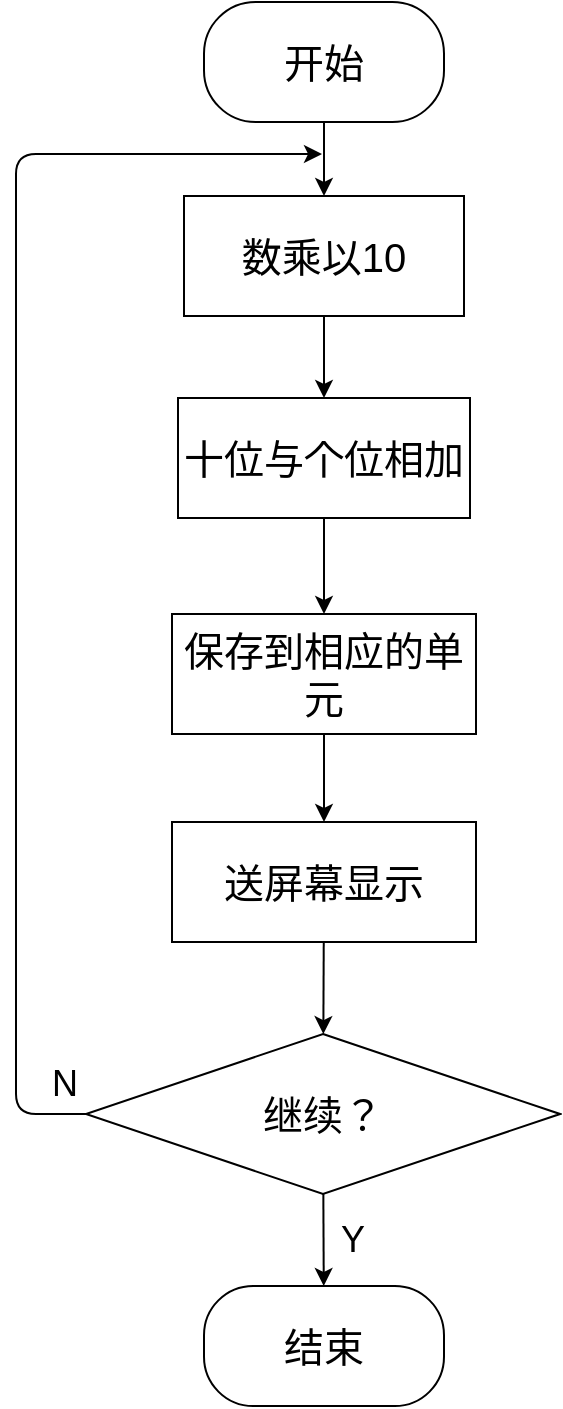 <mxfile version="13.1.3">
    <diagram id="6hGFLwfOUW9BJ-s0fimq" name="Page-1">
        <mxGraphModel dx="981" dy="905" grid="0" gridSize="10" guides="1" tooltips="1" connect="1" arrows="1" fold="1" page="1" pageScale="1" pageWidth="827" pageHeight="1169" background="#ffffff" math="0" shadow="0">
            <root>
                <mxCell id="0"/>
                <mxCell id="1" parent="0"/>
                <mxCell id="79" value="" style="edgeStyle=none;orthogonalLoop=1;jettySize=auto;html=1;strokeColor=#000000;fontColor=#000000;" edge="1" parent="1" source="71" target="76">
                    <mxGeometry relative="1" as="geometry"/>
                </mxCell>
                <mxCell id="71" value="&lt;font color=&quot;#000000&quot; style=&quot;font-size: 20px&quot;&gt;开始&lt;/font&gt;" style="rounded=1;whiteSpace=wrap;html=1;strokeColor=#000000;fillColor=none;arcSize=43;" vertex="1" parent="1">
                    <mxGeometry x="354" y="29" width="120" height="60" as="geometry"/>
                </mxCell>
                <mxCell id="81" value="" style="edgeStyle=none;orthogonalLoop=1;jettySize=auto;html=1;strokeColor=#000000;fontColor=#000000;" edge="1" parent="1" source="72" target="75">
                    <mxGeometry relative="1" as="geometry"/>
                </mxCell>
                <mxCell id="72" value="&lt;font color=&quot;#000000&quot; style=&quot;font-size: 20px&quot;&gt;十位与个位相加&lt;/font&gt;" style="rounded=0;whiteSpace=wrap;html=1;strokeColor=#000000;fillColor=none;" vertex="1" parent="1">
                    <mxGeometry x="341" y="227" width="146" height="60" as="geometry"/>
                </mxCell>
                <mxCell id="89" value="" style="edgeStyle=none;orthogonalLoop=1;jettySize=auto;html=1;strokeColor=#000000;fontColor=#000000;" edge="1" parent="1" source="75" target="88">
                    <mxGeometry relative="1" as="geometry"/>
                </mxCell>
                <mxCell id="75" value="&lt;font color=&quot;#000000&quot; style=&quot;font-size: 20px&quot;&gt;保存到相应的单元&lt;/font&gt;" style="rounded=0;whiteSpace=wrap;html=1;strokeColor=#000000;fillColor=none;" vertex="1" parent="1">
                    <mxGeometry x="338" y="335" width="152" height="60" as="geometry"/>
                </mxCell>
                <mxCell id="80" value="" style="edgeStyle=none;orthogonalLoop=1;jettySize=auto;html=1;strokeColor=#000000;fontColor=#000000;" edge="1" parent="1" source="76" target="72">
                    <mxGeometry relative="1" as="geometry"/>
                </mxCell>
                <mxCell id="76" value="&lt;font color=&quot;#000000&quot;&gt;&lt;span style=&quot;font-size: 20px&quot;&gt;数乘以10&lt;/span&gt;&lt;/font&gt;" style="rounded=0;whiteSpace=wrap;html=1;strokeColor=#000000;fillColor=none;" vertex="1" parent="1">
                    <mxGeometry x="344" y="126" width="140" height="60" as="geometry"/>
                </mxCell>
                <mxCell id="77" value="&lt;font color=&quot;#000000&quot; style=&quot;font-size: 20px&quot;&gt;结束&lt;/font&gt;" style="rounded=1;whiteSpace=wrap;html=1;strokeColor=#000000;fillColor=none;arcSize=41;" vertex="1" parent="1">
                    <mxGeometry x="354" y="671" width="120" height="60" as="geometry"/>
                </mxCell>
                <mxCell id="91" value="" style="edgeStyle=none;orthogonalLoop=1;jettySize=auto;html=1;strokeColor=#000000;fontColor=#000000;" edge="1" parent="1" source="86" target="77">
                    <mxGeometry relative="1" as="geometry"/>
                </mxCell>
                <mxCell id="93" value="" style="edgeStyle=none;orthogonalLoop=1;jettySize=auto;html=1;strokeColor=#000000;fontColor=#000000;" edge="1" parent="1" source="86">
                    <mxGeometry relative="1" as="geometry">
                        <mxPoint x="413" y="105" as="targetPoint"/>
                        <Array as="points">
                            <mxPoint x="260" y="585"/>
                            <mxPoint x="260" y="105"/>
                        </Array>
                    </mxGeometry>
                </mxCell>
                <mxCell id="86" value="&lt;font color=&quot;#000000&quot; style=&quot;font-size: 20px&quot;&gt;继续？&lt;/font&gt;" style="rhombus;whiteSpace=wrap;html=1;rounded=0;strokeColor=#000000;fillColor=none;" vertex="1" parent="1">
                    <mxGeometry x="295" y="545" width="237" height="80" as="geometry"/>
                </mxCell>
                <mxCell id="90" value="" style="edgeStyle=none;orthogonalLoop=1;jettySize=auto;html=1;strokeColor=#000000;fontColor=#000000;" edge="1" parent="1" source="88" target="86">
                    <mxGeometry relative="1" as="geometry"/>
                </mxCell>
                <mxCell id="88" value="&lt;font color=&quot;#000000&quot; style=&quot;font-size: 20px&quot;&gt;送屏幕显示&lt;/font&gt;" style="rounded=0;whiteSpace=wrap;html=1;strokeColor=#000000;fillColor=none;" vertex="1" parent="1">
                    <mxGeometry x="338" y="439" width="152" height="60" as="geometry"/>
                </mxCell>
                <mxCell id="95" value="&lt;font color=&quot;#000000&quot; style=&quot;font-size: 18px&quot;&gt;N&lt;/font&gt;" style="text;html=1;align=center;verticalAlign=middle;resizable=0;points=[];autosize=1;" vertex="1" parent="1">
                    <mxGeometry x="272" y="560" width="23" height="19" as="geometry"/>
                </mxCell>
                <mxCell id="96" value="&lt;font color=&quot;#000000&quot; style=&quot;font-size: 18px&quot;&gt;Y&lt;/font&gt;" style="text;html=1;align=center;verticalAlign=middle;resizable=0;points=[];autosize=1;" vertex="1" parent="1">
                    <mxGeometry x="417" y="638" width="21" height="19" as="geometry"/>
                </mxCell>
            </root>
        </mxGraphModel>
    </diagram>
</mxfile>